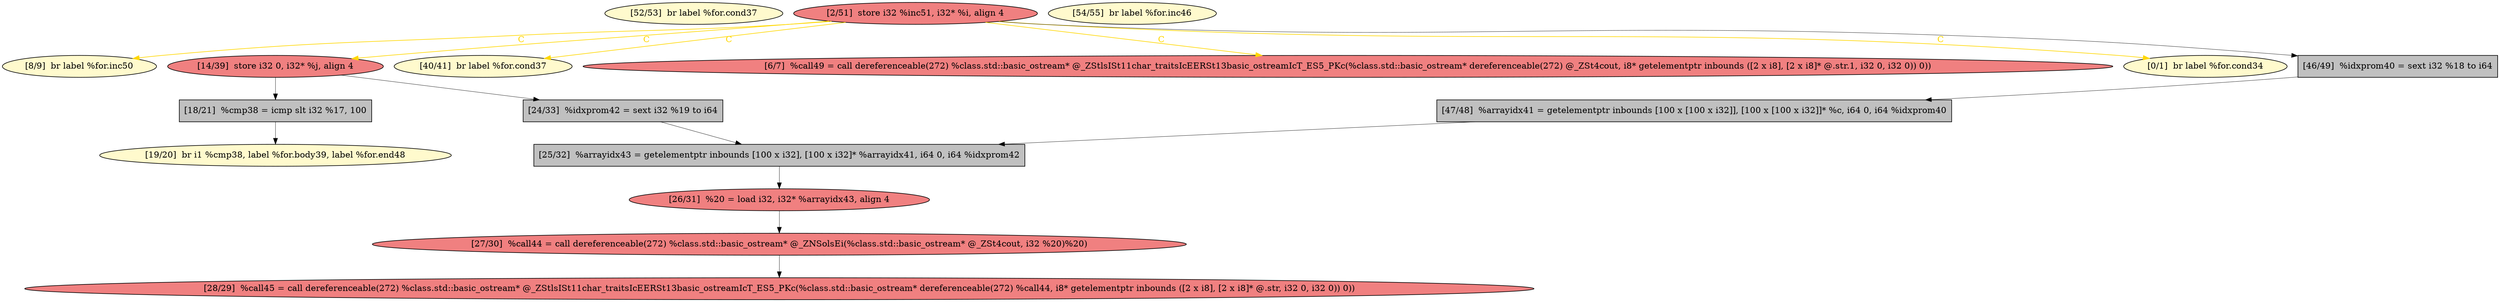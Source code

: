 
digraph G {


node2246 [fillcolor=lemonchiffon,label="[52/53]  br label %for.cond37",shape=ellipse,style=filled ]
node2252 [fillcolor=grey,label="[18/21]  %cmp38 = icmp slt i32 %17, 100",shape=rectangle,style=filled ]
node2256 [fillcolor=lemonchiffon,label="[8/9]  br label %for.inc50",shape=ellipse,style=filled ]
node2243 [fillcolor=lemonchiffon,label="[54/55]  br label %for.inc46",shape=ellipse,style=filled ]
node2245 [fillcolor=lightcoral,label="[2/51]  store i32 %inc51, i32* %i, align 4",shape=ellipse,style=filled ]
node2241 [fillcolor=lemonchiffon,label="[19/20]  br i1 %cmp38, label %for.body39, label %for.end48",shape=ellipse,style=filled ]
node2257 [fillcolor=lightcoral,label="[27/30]  %call44 = call dereferenceable(272) %class.std::basic_ostream* @_ZNSolsEi(%class.std::basic_ostream* @_ZSt4cout, i32 %20)%20)",shape=ellipse,style=filled ]
node2242 [fillcolor=lightcoral,label="[14/39]  store i32 0, i32* %j, align 4",shape=ellipse,style=filled ]
node2247 [fillcolor=grey,label="[47/48]  %arrayidx41 = getelementptr inbounds [100 x [100 x i32]], [100 x [100 x i32]]* %c, i64 0, i64 %idxprom40",shape=rectangle,style=filled ]
node2248 [fillcolor=grey,label="[24/33]  %idxprom42 = sext i32 %19 to i64",shape=rectangle,style=filled ]
node2251 [fillcolor=lightcoral,label="[26/31]  %20 = load i32, i32* %arrayidx43, align 4",shape=ellipse,style=filled ]
node2249 [fillcolor=lemonchiffon,label="[40/41]  br label %for.cond37",shape=ellipse,style=filled ]
node2255 [fillcolor=lightcoral,label="[6/7]  %call49 = call dereferenceable(272) %class.std::basic_ostream* @_ZStlsISt11char_traitsIcEERSt13basic_ostreamIcT_ES5_PKc(%class.std::basic_ostream* dereferenceable(272) @_ZSt4cout, i8* getelementptr inbounds ([2 x i8], [2 x i8]* @.str.1, i32 0, i32 0)) 0))",shape=ellipse,style=filled ]
node2250 [fillcolor=grey,label="[25/32]  %arrayidx43 = getelementptr inbounds [100 x i32], [100 x i32]* %arrayidx41, i64 0, i64 %idxprom42",shape=rectangle,style=filled ]
node2244 [fillcolor=lemonchiffon,label="[0/1]  br label %for.cond34",shape=ellipse,style=filled ]
node2253 [fillcolor=lightcoral,label="[28/29]  %call45 = call dereferenceable(272) %class.std::basic_ostream* @_ZStlsISt11char_traitsIcEERSt13basic_ostreamIcT_ES5_PKc(%class.std::basic_ostream* dereferenceable(272) %call44, i8* getelementptr inbounds ([2 x i8], [2 x i8]* @.str, i32 0, i32 0)) 0))",shape=ellipse,style=filled ]
node2254 [fillcolor=grey,label="[46/49]  %idxprom40 = sext i32 %18 to i64",shape=rectangle,style=filled ]

node2247->node2250 [style=solid,color=black,label="",penwidth=0.5,fontcolor=black ]
node2245->node2244 [style=solid,color=gold,label="C",penwidth=1.0,fontcolor=gold ]
node2245->node2256 [style=solid,color=gold,label="C",penwidth=1.0,fontcolor=gold ]
node2245->node2242 [style=solid,color=gold,label="C",penwidth=1.0,fontcolor=gold ]
node2245->node2254 [style=solid,color=black,label="",penwidth=0.5,fontcolor=black ]
node2245->node2249 [style=solid,color=gold,label="C",penwidth=1.0,fontcolor=gold ]
node2242->node2252 [style=solid,color=black,label="",penwidth=0.5,fontcolor=black ]
node2245->node2255 [style=solid,color=gold,label="C",penwidth=1.0,fontcolor=gold ]
node2250->node2251 [style=solid,color=black,label="",penwidth=0.5,fontcolor=black ]
node2242->node2248 [style=solid,color=black,label="",penwidth=0.5,fontcolor=black ]
node2254->node2247 [style=solid,color=black,label="",penwidth=0.5,fontcolor=black ]
node2257->node2253 [style=solid,color=black,label="",penwidth=0.5,fontcolor=black ]
node2252->node2241 [style=solid,color=black,label="",penwidth=0.5,fontcolor=black ]
node2248->node2250 [style=solid,color=black,label="",penwidth=0.5,fontcolor=black ]
node2251->node2257 [style=solid,color=black,label="",penwidth=0.5,fontcolor=black ]


}
